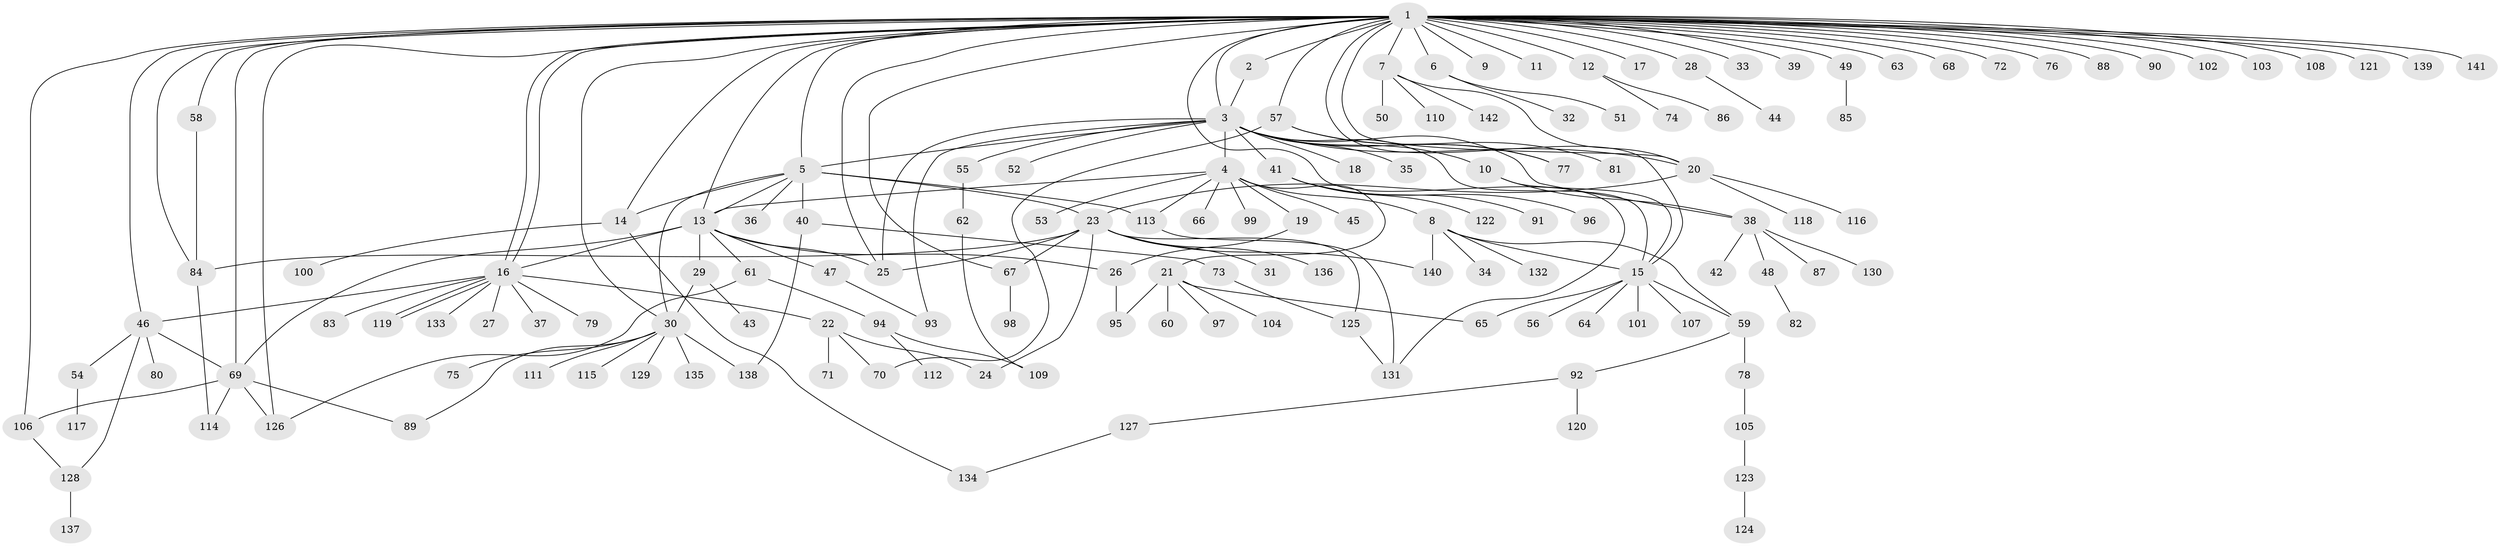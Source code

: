 // coarse degree distribution, {47: 0.00909090909090909, 2: 0.16363636363636364, 14: 0.01818181818181818, 10: 0.045454545454545456, 4: 0.045454545454545456, 1: 0.5818181818181818, 3: 0.08181818181818182, 5: 0.03636363636363636, 6: 0.01818181818181818}
// Generated by graph-tools (version 1.1) at 2025/51/02/27/25 19:51:55]
// undirected, 142 vertices, 189 edges
graph export_dot {
graph [start="1"]
  node [color=gray90,style=filled];
  1;
  2;
  3;
  4;
  5;
  6;
  7;
  8;
  9;
  10;
  11;
  12;
  13;
  14;
  15;
  16;
  17;
  18;
  19;
  20;
  21;
  22;
  23;
  24;
  25;
  26;
  27;
  28;
  29;
  30;
  31;
  32;
  33;
  34;
  35;
  36;
  37;
  38;
  39;
  40;
  41;
  42;
  43;
  44;
  45;
  46;
  47;
  48;
  49;
  50;
  51;
  52;
  53;
  54;
  55;
  56;
  57;
  58;
  59;
  60;
  61;
  62;
  63;
  64;
  65;
  66;
  67;
  68;
  69;
  70;
  71;
  72;
  73;
  74;
  75;
  76;
  77;
  78;
  79;
  80;
  81;
  82;
  83;
  84;
  85;
  86;
  87;
  88;
  89;
  90;
  91;
  92;
  93;
  94;
  95;
  96;
  97;
  98;
  99;
  100;
  101;
  102;
  103;
  104;
  105;
  106;
  107;
  108;
  109;
  110;
  111;
  112;
  113;
  114;
  115;
  116;
  117;
  118;
  119;
  120;
  121;
  122;
  123;
  124;
  125;
  126;
  127;
  128;
  129;
  130;
  131;
  132;
  133;
  134;
  135;
  136;
  137;
  138;
  139;
  140;
  141;
  142;
  1 -- 2;
  1 -- 3;
  1 -- 5;
  1 -- 6;
  1 -- 7;
  1 -- 9;
  1 -- 11;
  1 -- 12;
  1 -- 13;
  1 -- 14;
  1 -- 15;
  1 -- 16;
  1 -- 16;
  1 -- 17;
  1 -- 20;
  1 -- 25;
  1 -- 28;
  1 -- 30;
  1 -- 33;
  1 -- 39;
  1 -- 46;
  1 -- 49;
  1 -- 57;
  1 -- 58;
  1 -- 63;
  1 -- 67;
  1 -- 68;
  1 -- 69;
  1 -- 72;
  1 -- 76;
  1 -- 84;
  1 -- 88;
  1 -- 90;
  1 -- 102;
  1 -- 103;
  1 -- 106;
  1 -- 108;
  1 -- 121;
  1 -- 126;
  1 -- 131;
  1 -- 139;
  1 -- 141;
  2 -- 3;
  3 -- 4;
  3 -- 5;
  3 -- 10;
  3 -- 15;
  3 -- 18;
  3 -- 20;
  3 -- 25;
  3 -- 35;
  3 -- 38;
  3 -- 41;
  3 -- 52;
  3 -- 55;
  3 -- 77;
  3 -- 93;
  4 -- 8;
  4 -- 13;
  4 -- 19;
  4 -- 21;
  4 -- 45;
  4 -- 53;
  4 -- 66;
  4 -- 99;
  4 -- 113;
  5 -- 13;
  5 -- 14;
  5 -- 23;
  5 -- 30;
  5 -- 36;
  5 -- 40;
  5 -- 113;
  6 -- 32;
  6 -- 51;
  7 -- 20;
  7 -- 50;
  7 -- 110;
  7 -- 142;
  8 -- 15;
  8 -- 34;
  8 -- 59;
  8 -- 132;
  8 -- 140;
  10 -- 15;
  10 -- 38;
  12 -- 74;
  12 -- 86;
  13 -- 16;
  13 -- 25;
  13 -- 26;
  13 -- 29;
  13 -- 47;
  13 -- 61;
  13 -- 69;
  14 -- 100;
  14 -- 134;
  15 -- 56;
  15 -- 59;
  15 -- 64;
  15 -- 65;
  15 -- 101;
  15 -- 107;
  16 -- 22;
  16 -- 27;
  16 -- 37;
  16 -- 46;
  16 -- 79;
  16 -- 83;
  16 -- 119;
  16 -- 119;
  16 -- 133;
  19 -- 26;
  20 -- 23;
  20 -- 116;
  20 -- 118;
  21 -- 60;
  21 -- 65;
  21 -- 95;
  21 -- 97;
  21 -- 104;
  22 -- 24;
  22 -- 70;
  22 -- 71;
  23 -- 24;
  23 -- 25;
  23 -- 31;
  23 -- 67;
  23 -- 84;
  23 -- 125;
  23 -- 136;
  23 -- 140;
  26 -- 95;
  28 -- 44;
  29 -- 30;
  29 -- 43;
  30 -- 75;
  30 -- 89;
  30 -- 111;
  30 -- 115;
  30 -- 129;
  30 -- 135;
  30 -- 138;
  38 -- 42;
  38 -- 48;
  38 -- 87;
  38 -- 130;
  40 -- 73;
  40 -- 138;
  41 -- 91;
  41 -- 96;
  41 -- 122;
  46 -- 54;
  46 -- 69;
  46 -- 80;
  46 -- 128;
  47 -- 93;
  48 -- 82;
  49 -- 85;
  54 -- 117;
  55 -- 62;
  57 -- 70;
  57 -- 77;
  57 -- 81;
  58 -- 84;
  59 -- 78;
  59 -- 92;
  61 -- 94;
  61 -- 126;
  62 -- 109;
  67 -- 98;
  69 -- 89;
  69 -- 106;
  69 -- 114;
  69 -- 126;
  73 -- 125;
  78 -- 105;
  84 -- 114;
  92 -- 120;
  92 -- 127;
  94 -- 109;
  94 -- 112;
  105 -- 123;
  106 -- 128;
  113 -- 131;
  123 -- 124;
  125 -- 131;
  127 -- 134;
  128 -- 137;
}
